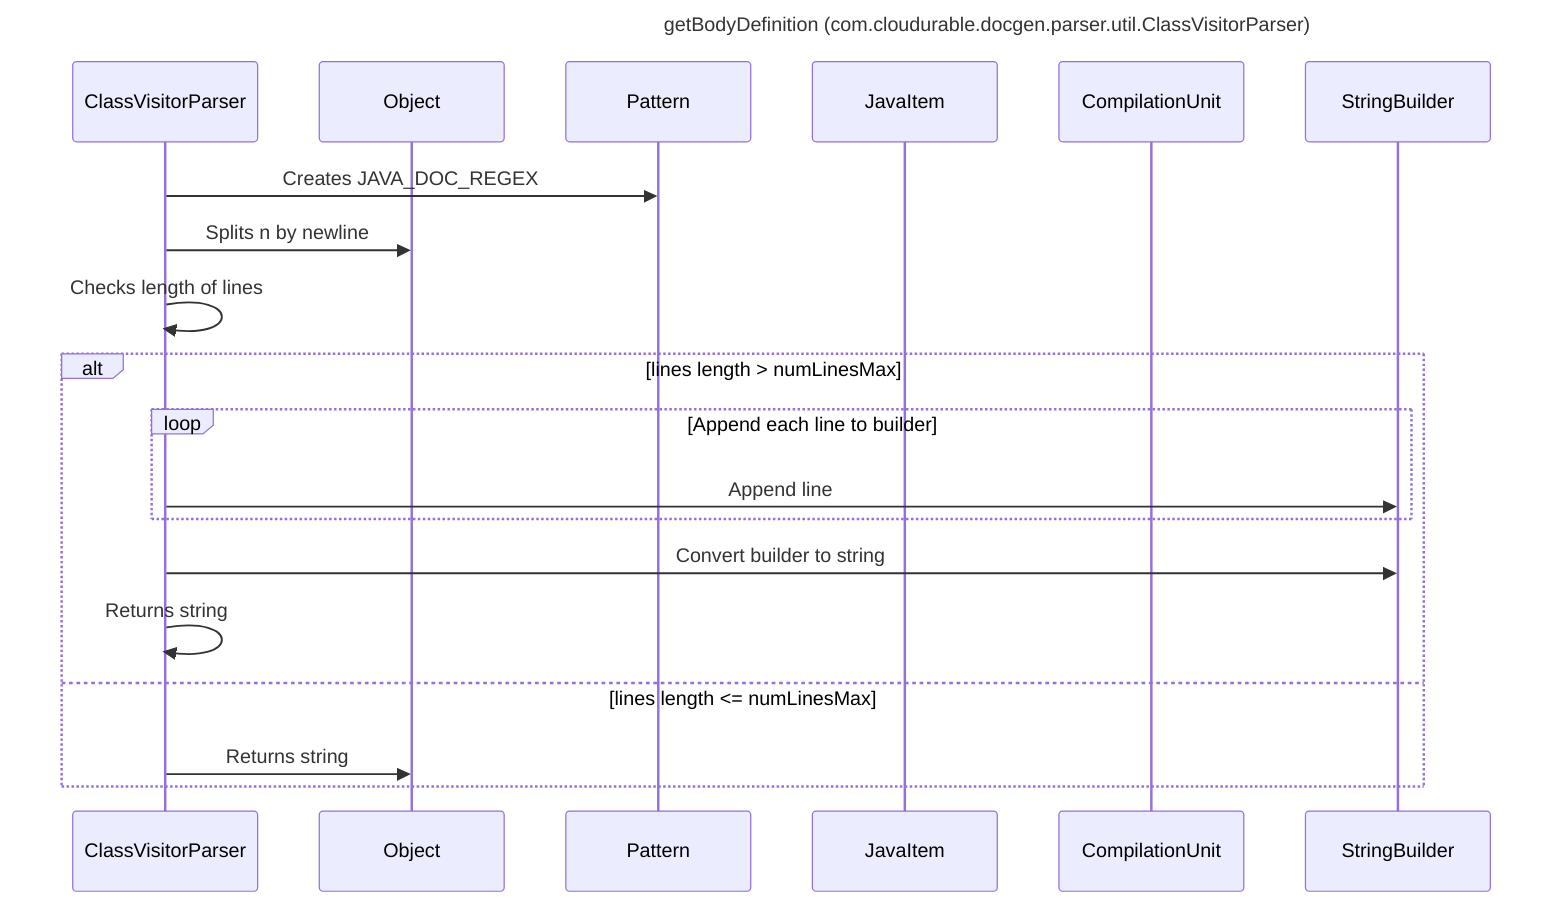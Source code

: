 ---
title: getBodyDefinition (com.cloudurable.docgen.parser.util.ClassVisitorParser)
---

sequenceDiagram
    participant ClassVisitorParser
    participant Object
    participant Pattern
    participant JavaItem
    participant CompilationUnit
    participant StringBuilder

    ClassVisitorParser->>Pattern: Creates JAVA_DOC_REGEX
    ClassVisitorParser->>Object: Splits n by newline
    ClassVisitorParser->>ClassVisitorParser: Checks length of lines
    alt lines length > numLinesMax
        loop Append each line to builder
            ClassVisitorParser->>StringBuilder: Append line
        end
        ClassVisitorParser->>StringBuilder: Convert builder to string
        ClassVisitorParser->>ClassVisitorParser: Returns string
    else lines length <= numLinesMax
        ClassVisitorParser->>Object: Returns string
    end